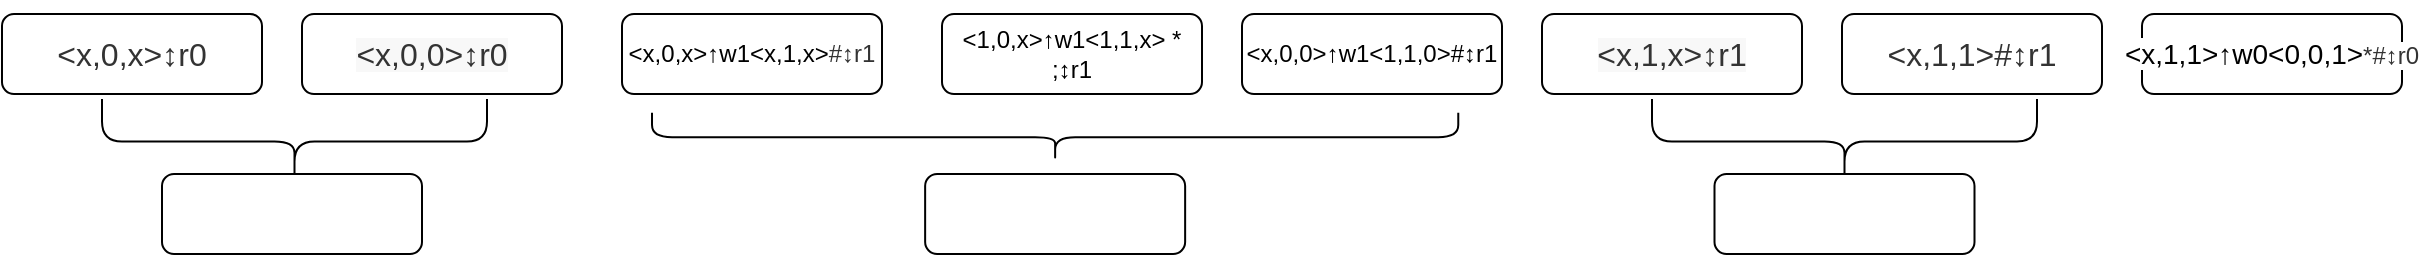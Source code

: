 <mxfile version="20.5.3" type="github">
  <diagram id="voq_Hp_KXatlv7T8ZGjq" name="第 1 页">
    <mxGraphModel dx="1422" dy="794" grid="1" gridSize="10" guides="1" tooltips="1" connect="1" arrows="1" fold="1" page="1" pageScale="1" pageWidth="827" pageHeight="1169" math="0" shadow="0">
      <root>
        <mxCell id="0" />
        <mxCell id="1" parent="0" />
        <mxCell id="uzzmSmjqvB5U3Lv1lw8r-1" value="&lt;p class=&quot;MsoNormal&quot;&gt;&lt;span style=&quot;color: rgb(51, 51, 51); letter-spacing: 0pt; font-size: 12pt; background: rgb(255, 255, 255);&quot;&gt;&amp;lt;x,0,x&amp;gt;↕r0&lt;/span&gt;&lt;/p&gt;" style="rounded=1;whiteSpace=wrap;html=1;" vertex="1" parent="1">
          <mxGeometry y="160" width="130" height="40" as="geometry" />
        </mxCell>
        <mxCell id="uzzmSmjqvB5U3Lv1lw8r-3" value="&lt;p class=&quot;MsoNormal&quot;&gt;&lt;span style=&quot;color: rgb(51, 51, 51); letter-spacing: 0pt; font-size: 12pt; background: rgb(248, 248, 248);&quot;&gt;&amp;lt;x,0,0&amp;gt;↕r0&lt;/span&gt;&lt;/p&gt;" style="rounded=1;whiteSpace=wrap;html=1;" vertex="1" parent="1">
          <mxGeometry x="150" y="160" width="130" height="40" as="geometry" />
        </mxCell>
        <mxCell id="uzzmSmjqvB5U3Lv1lw8r-4" value="&lt;p class=&quot;MsoNormal&quot;&gt;&lt;span style=&quot;letter-spacing: 0pt; background: rgb(255, 255, 255);&quot;&gt;&lt;font style=&quot;font-size: 12px;&quot;&gt;&amp;lt;1,0,x&amp;gt;↑w1&amp;lt;1,1,x&amp;gt; * ;↕r1&lt;/font&gt;&lt;/span&gt;&lt;/p&gt;" style="rounded=1;whiteSpace=wrap;html=1;" vertex="1" parent="1">
          <mxGeometry x="470" y="160" width="130" height="40" as="geometry" />
        </mxCell>
        <mxCell id="uzzmSmjqvB5U3Lv1lw8r-5" value="&lt;p style=&quot;&quot; class=&quot;MsoNormal&quot;&gt;&lt;span style=&quot;letter-spacing: 0pt; background: rgb(255, 255, 255);&quot;&gt;&amp;lt;x,0,x&amp;gt;↑w1&amp;lt;x,1,x&amp;gt;&lt;/span&gt;&lt;span style=&quot;color: rgb(51, 51, 51); letter-spacing: 0pt; background: rgb(255, 255, 255);&quot;&gt;#↕r1&lt;/span&gt;&lt;/p&gt;" style="rounded=1;whiteSpace=wrap;html=1;" vertex="1" parent="1">
          <mxGeometry x="310" y="160" width="130" height="40" as="geometry" />
        </mxCell>
        <mxCell id="uzzmSmjqvB5U3Lv1lw8r-6" value="&lt;p class=&quot;MsoNormal&quot;&gt;&lt;span style=&quot;mso-spacerun:&#39;yes&#39;;font-family:Helvetica;color:rgb(0,0,0);&#xa;letter-spacing:0.0pt;text-transform:none;font-style:normal;&#xa;font-size:10.5pt;mso-font-kerning:1.0pt;background:rgb(255,255,255);&#xa;mso-shading:rgb(255,255,255);&quot;&gt;&amp;lt;x,0,0&amp;gt;↑w1&amp;lt;1,1,0&amp;gt;#↕r1&lt;/span&gt;&lt;/p&gt;" style="rounded=1;whiteSpace=wrap;html=1;" vertex="1" parent="1">
          <mxGeometry x="620" y="160" width="130" height="40" as="geometry" />
        </mxCell>
        <mxCell id="uzzmSmjqvB5U3Lv1lw8r-7" value="&lt;p class=&quot;MsoNormal&quot;&gt;&lt;span style=&quot;letter-spacing: 0pt; font-size: 10.5pt; background: rgb(255, 255, 255);&quot;&gt;&amp;lt;x,1,1&amp;gt;↑w0&amp;lt;0,0,1&amp;gt;&lt;/span&gt;&lt;span style=&quot;color: rgb(51, 51, 51); letter-spacing: 0pt; background: rgb(255, 255, 255);&quot;&gt;*#↕r0&lt;/span&gt;&lt;/p&gt;" style="rounded=1;whiteSpace=wrap;html=1;" vertex="1" parent="1">
          <mxGeometry x="1070" y="160" width="130" height="40" as="geometry" />
        </mxCell>
        <mxCell id="uzzmSmjqvB5U3Lv1lw8r-8" value="&lt;p class=&quot;MsoNormal&quot;&gt;&lt;span style=&quot;color: rgb(51, 51, 51); letter-spacing: 0pt; font-size: 12pt; background: rgb(255, 255, 255);&quot;&gt;&amp;lt;x,1,1&amp;gt;#↕r1&lt;/span&gt;&lt;/p&gt;" style="rounded=1;whiteSpace=wrap;html=1;" vertex="1" parent="1">
          <mxGeometry x="920" y="160" width="130" height="40" as="geometry" />
        </mxCell>
        <mxCell id="uzzmSmjqvB5U3Lv1lw8r-9" value="&lt;p class=&quot;MsoNormal&quot;&gt;&lt;span style=&quot;color: rgb(51, 51, 51); letter-spacing: 0pt; font-size: 12pt; background: rgb(248, 248, 248);&quot;&gt;&amp;lt;x,1,x&amp;gt;↕r1&lt;/span&gt;&lt;/p&gt;" style="rounded=1;whiteSpace=wrap;html=1;" vertex="1" parent="1">
          <mxGeometry x="770" y="160" width="130" height="40" as="geometry" />
        </mxCell>
        <mxCell id="uzzmSmjqvB5U3Lv1lw8r-10" value="" style="shape=curlyBracket;whiteSpace=wrap;html=1;rounded=1;flipH=1;labelPosition=right;verticalLabelPosition=middle;align=left;verticalAlign=middle;rotation=90;" vertex="1" parent="1">
          <mxGeometry x="125" y="127.5" width="42.5" height="192.5" as="geometry" />
        </mxCell>
        <mxCell id="uzzmSmjqvB5U3Lv1lw8r-12" value="" style="rounded=1;whiteSpace=wrap;html=1;" vertex="1" parent="1">
          <mxGeometry x="80" y="240" width="130" height="40" as="geometry" />
        </mxCell>
        <mxCell id="uzzmSmjqvB5U3Lv1lw8r-13" value="" style="shape=curlyBracket;whiteSpace=wrap;html=1;rounded=1;flipH=1;labelPosition=right;verticalLabelPosition=middle;align=left;verticalAlign=middle;fontSize=12;rotation=90;" vertex="1" parent="1">
          <mxGeometry x="514.38" y="20" width="24.38" height="403.13" as="geometry" />
        </mxCell>
        <mxCell id="uzzmSmjqvB5U3Lv1lw8r-14" value="" style="rounded=1;whiteSpace=wrap;html=1;" vertex="1" parent="1">
          <mxGeometry x="461.57" y="240" width="130" height="40" as="geometry" />
        </mxCell>
        <mxCell id="uzzmSmjqvB5U3Lv1lw8r-17" value="" style="shape=curlyBracket;whiteSpace=wrap;html=1;rounded=1;flipH=1;labelPosition=right;verticalLabelPosition=middle;align=left;verticalAlign=middle;rotation=90;" vertex="1" parent="1">
          <mxGeometry x="900" y="127.5" width="42.5" height="192.5" as="geometry" />
        </mxCell>
        <mxCell id="uzzmSmjqvB5U3Lv1lw8r-18" value="" style="rounded=1;whiteSpace=wrap;html=1;" vertex="1" parent="1">
          <mxGeometry x="856.25" y="240" width="130" height="40" as="geometry" />
        </mxCell>
      </root>
    </mxGraphModel>
  </diagram>
</mxfile>
